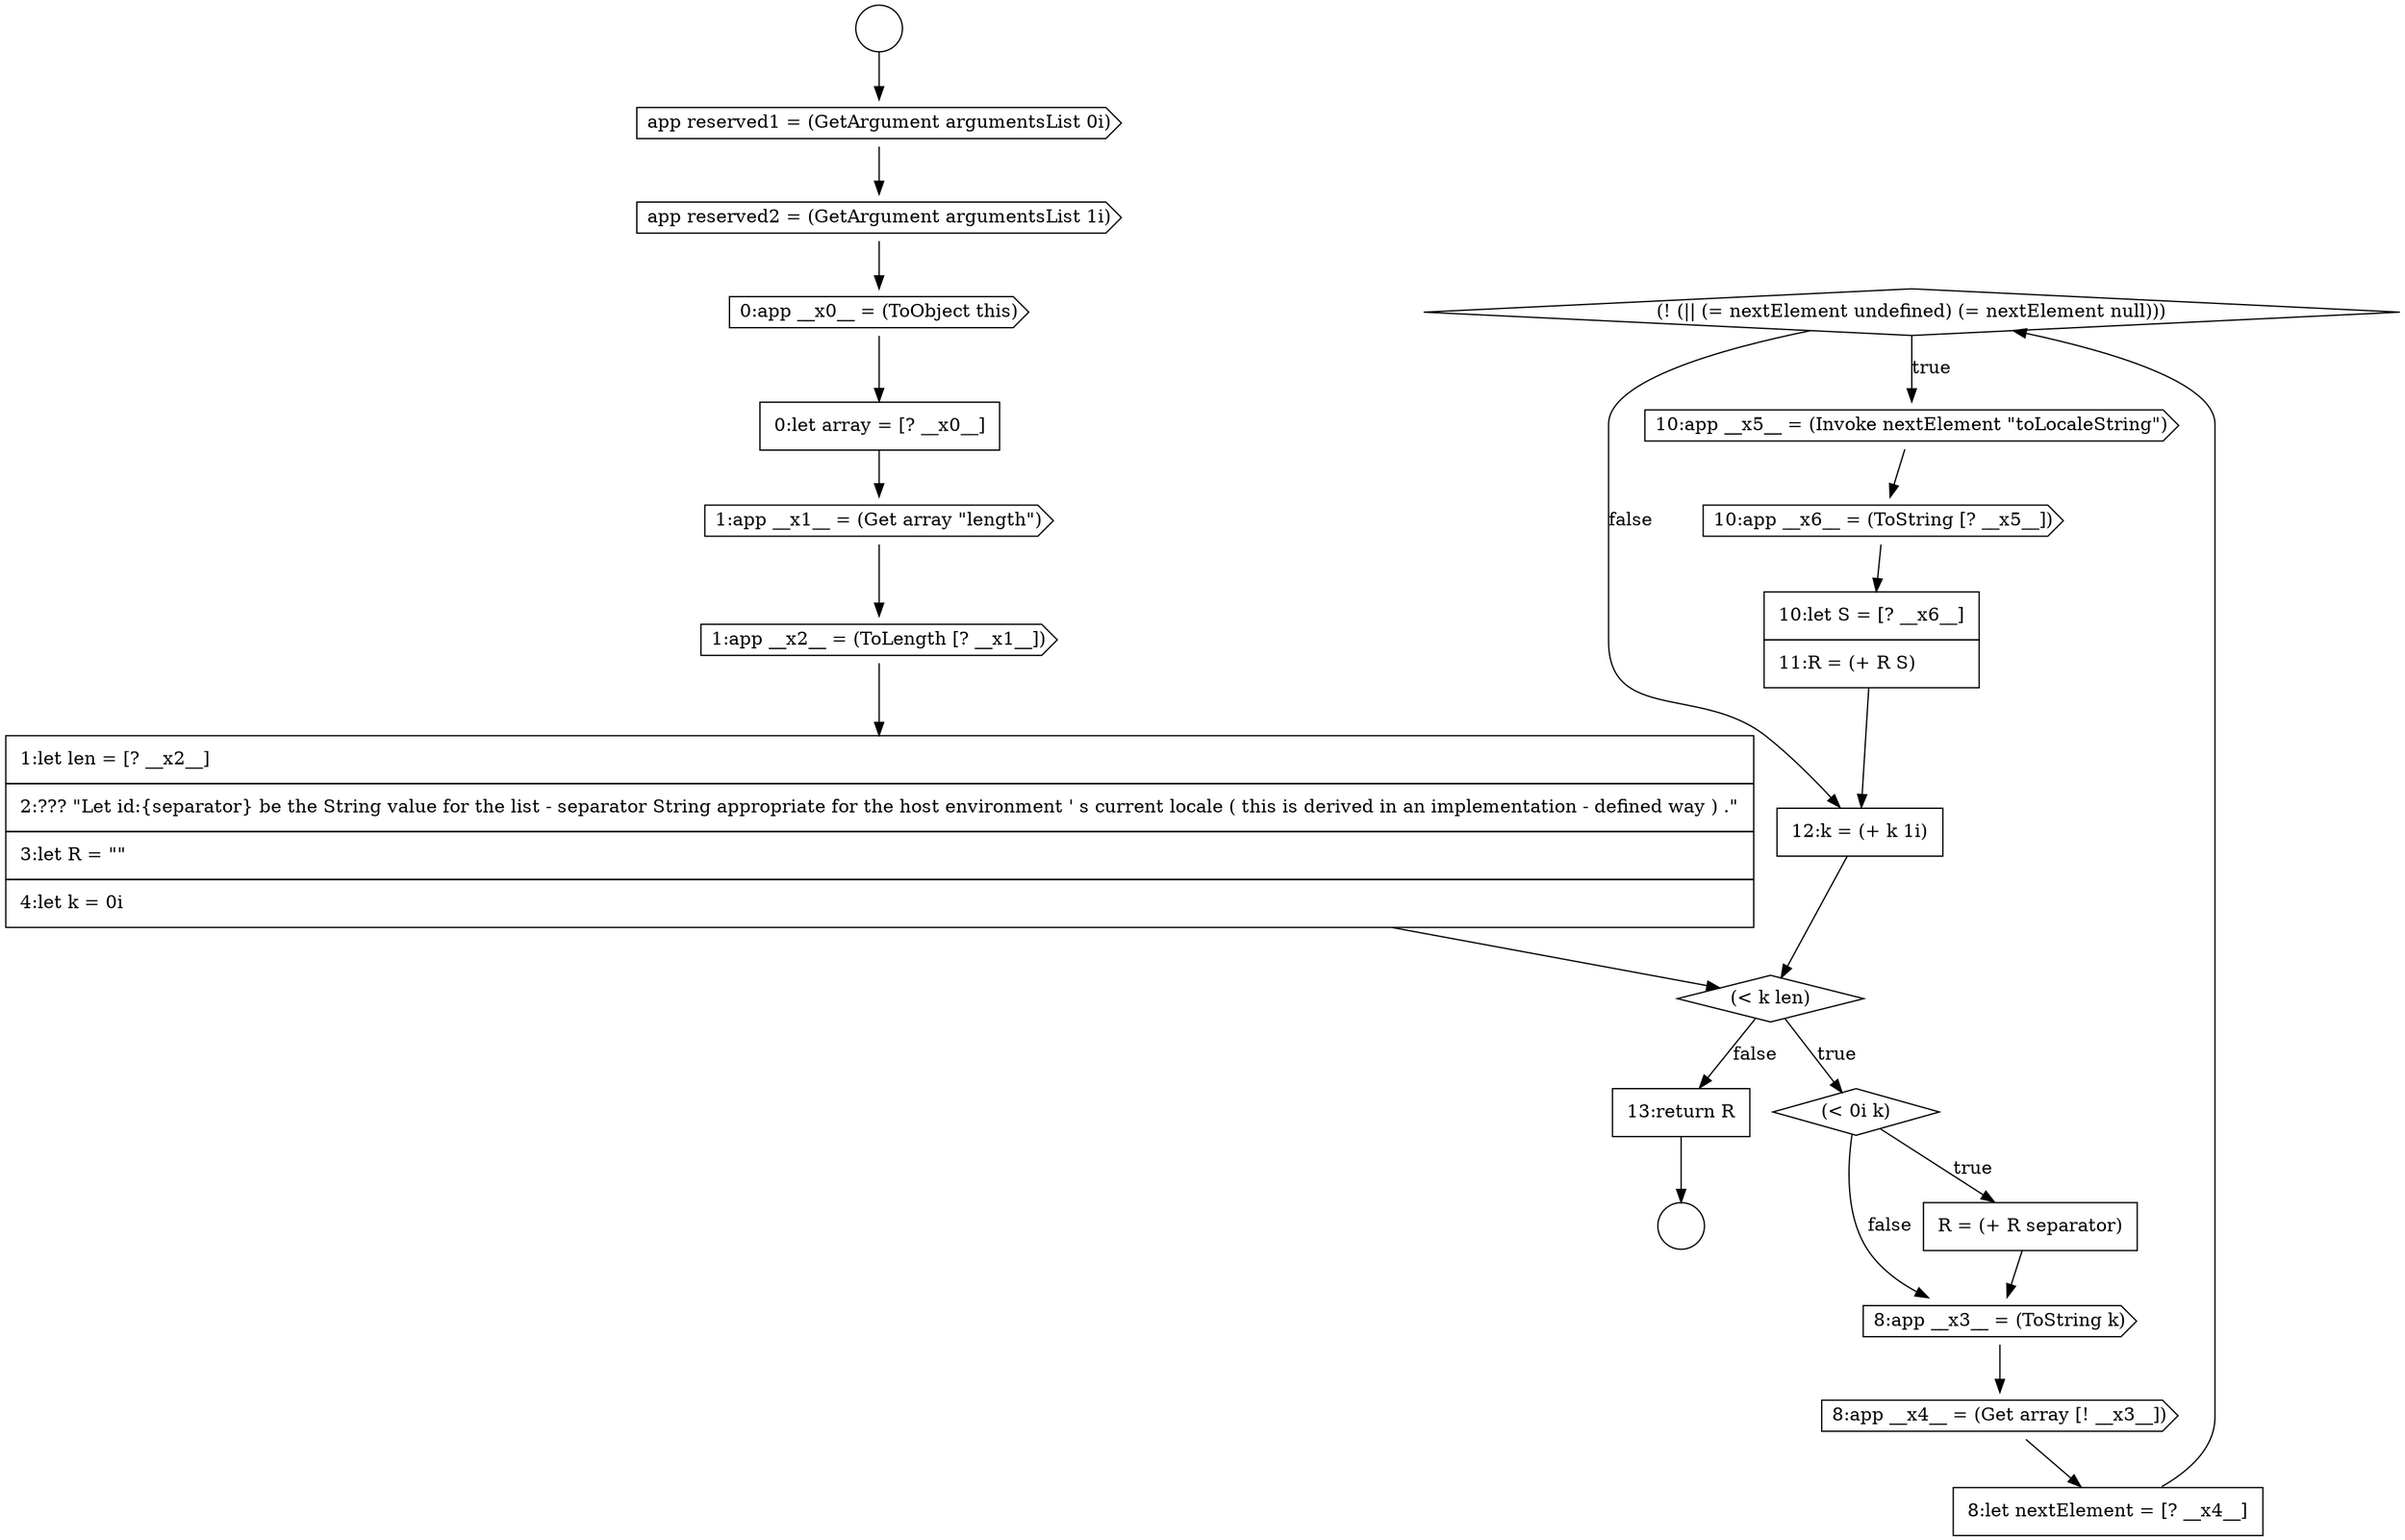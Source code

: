 digraph {
  node15357 [shape=diamond, label=<<font color="black">(! (|| (= nextElement undefined) (= nextElement null)))</font>> color="black" fillcolor="white" style=filled]
  node15342 [shape=circle label=" " color="black" fillcolor="white" style=filled]
  node15353 [shape=none, margin=0, label=<<font color="black">
    <table border="0" cellborder="1" cellspacing="0" cellpadding="10">
      <tr><td align="left">R = (+ R separator)</td></tr>
    </table>
  </font>> color="black" fillcolor="white" style=filled]
  node15345 [shape=cds, label=<<font color="black">app reserved2 = (GetArgument argumentsList 1i)</font>> color="black" fillcolor="white" style=filled]
  node15354 [shape=cds, label=<<font color="black">8:app __x3__ = (ToString k)</font>> color="black" fillcolor="white" style=filled]
  node15348 [shape=cds, label=<<font color="black">1:app __x1__ = (Get array &quot;length&quot;)</font>> color="black" fillcolor="white" style=filled]
  node15352 [shape=diamond, label=<<font color="black">(&lt; 0i k)</font>> color="black" fillcolor="white" style=filled]
  node15355 [shape=cds, label=<<font color="black">8:app __x4__ = (Get array [! __x3__])</font>> color="black" fillcolor="white" style=filled]
  node15347 [shape=none, margin=0, label=<<font color="black">
    <table border="0" cellborder="1" cellspacing="0" cellpadding="10">
      <tr><td align="left">0:let array = [? __x0__]</td></tr>
    </table>
  </font>> color="black" fillcolor="white" style=filled]
  node15358 [shape=cds, label=<<font color="black">10:app __x5__ = (Invoke nextElement &quot;toLocaleString&quot;)</font>> color="black" fillcolor="white" style=filled]
  node15356 [shape=none, margin=0, label=<<font color="black">
    <table border="0" cellborder="1" cellspacing="0" cellpadding="10">
      <tr><td align="left">8:let nextElement = [? __x4__]</td></tr>
    </table>
  </font>> color="black" fillcolor="white" style=filled]
  node15359 [shape=cds, label=<<font color="black">10:app __x6__ = (ToString [? __x5__])</font>> color="black" fillcolor="white" style=filled]
  node15361 [shape=none, margin=0, label=<<font color="black">
    <table border="0" cellborder="1" cellspacing="0" cellpadding="10">
      <tr><td align="left">12:k = (+ k 1i)</td></tr>
    </table>
  </font>> color="black" fillcolor="white" style=filled]
  node15346 [shape=cds, label=<<font color="black">0:app __x0__ = (ToObject this)</font>> color="black" fillcolor="white" style=filled]
  node15350 [shape=none, margin=0, label=<<font color="black">
    <table border="0" cellborder="1" cellspacing="0" cellpadding="10">
      <tr><td align="left">1:let len = [? __x2__]</td></tr>
      <tr><td align="left">2:??? &quot;Let id:{separator} be the String value for the list - separator String appropriate for the host environment ' s current locale ( this is derived in an implementation - defined way ) .&quot;</td></tr>
      <tr><td align="left">3:let R = &quot;&quot;</td></tr>
      <tr><td align="left">4:let k = 0i</td></tr>
    </table>
  </font>> color="black" fillcolor="white" style=filled]
  node15360 [shape=none, margin=0, label=<<font color="black">
    <table border="0" cellborder="1" cellspacing="0" cellpadding="10">
      <tr><td align="left">10:let S = [? __x6__]</td></tr>
      <tr><td align="left">11:R = (+ R S)</td></tr>
    </table>
  </font>> color="black" fillcolor="white" style=filled]
  node15343 [shape=circle label=" " color="black" fillcolor="white" style=filled]
  node15349 [shape=cds, label=<<font color="black">1:app __x2__ = (ToLength [? __x1__])</font>> color="black" fillcolor="white" style=filled]
  node15344 [shape=cds, label=<<font color="black">app reserved1 = (GetArgument argumentsList 0i)</font>> color="black" fillcolor="white" style=filled]
  node15351 [shape=diamond, label=<<font color="black">(&lt; k len)</font>> color="black" fillcolor="white" style=filled]
  node15362 [shape=none, margin=0, label=<<font color="black">
    <table border="0" cellborder="1" cellspacing="0" cellpadding="10">
      <tr><td align="left">13:return R</td></tr>
    </table>
  </font>> color="black" fillcolor="white" style=filled]
  node15345 -> node15346 [ color="black"]
  node15358 -> node15359 [ color="black"]
  node15361 -> node15351 [ color="black"]
  node15355 -> node15356 [ color="black"]
  node15346 -> node15347 [ color="black"]
  node15360 -> node15361 [ color="black"]
  node15357 -> node15358 [label=<<font color="black">true</font>> color="black"]
  node15357 -> node15361 [label=<<font color="black">false</font>> color="black"]
  node15356 -> node15357 [ color="black"]
  node15362 -> node15343 [ color="black"]
  node15359 -> node15360 [ color="black"]
  node15342 -> node15344 [ color="black"]
  node15352 -> node15353 [label=<<font color="black">true</font>> color="black"]
  node15352 -> node15354 [label=<<font color="black">false</font>> color="black"]
  node15348 -> node15349 [ color="black"]
  node15353 -> node15354 [ color="black"]
  node15349 -> node15350 [ color="black"]
  node15344 -> node15345 [ color="black"]
  node15354 -> node15355 [ color="black"]
  node15351 -> node15352 [label=<<font color="black">true</font>> color="black"]
  node15351 -> node15362 [label=<<font color="black">false</font>> color="black"]
  node15350 -> node15351 [ color="black"]
  node15347 -> node15348 [ color="black"]
}
